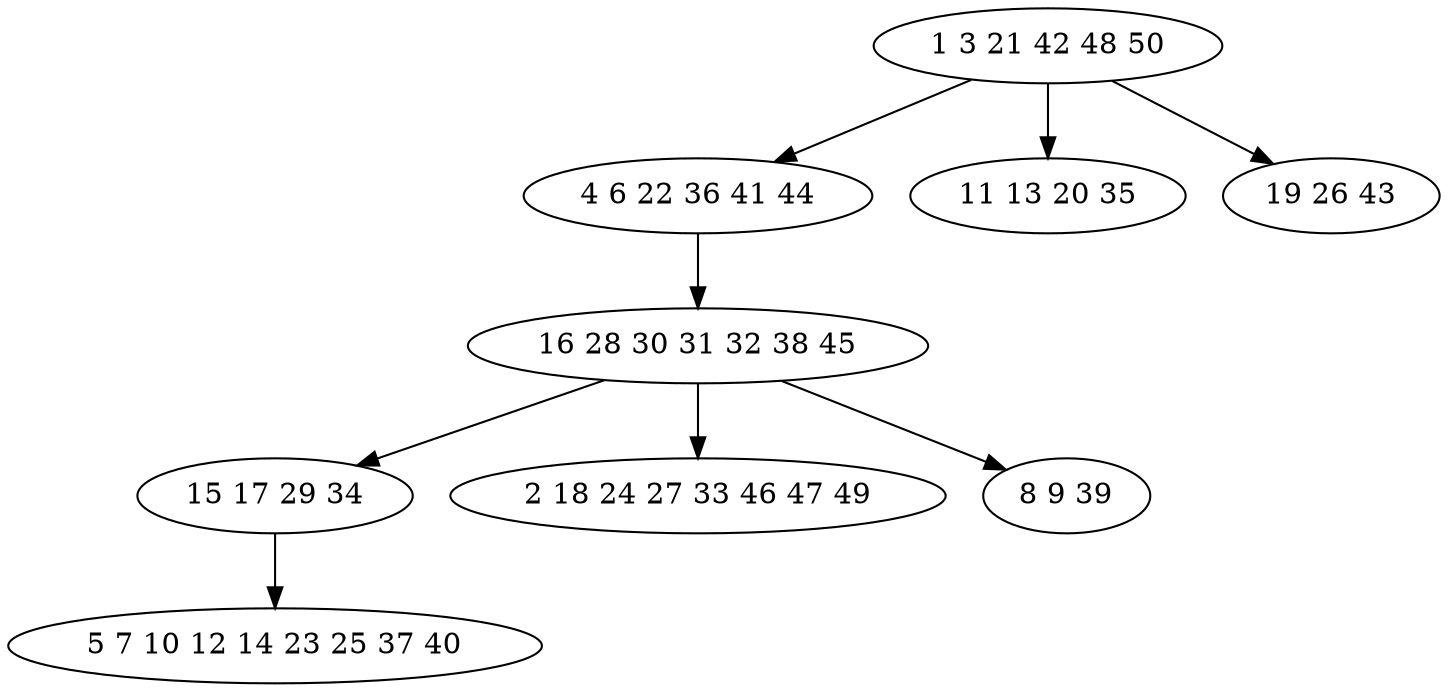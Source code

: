 digraph true_tree {
	"0" -> "1"
	"1" -> "2"
	"2" -> "3"
	"0" -> "4"
	"2" -> "5"
	"2" -> "6"
	"0" -> "7"
	"3" -> "8"
	"0" [label="1 3 21 42 48 50"];
	"1" [label="4 6 22 36 41 44"];
	"2" [label="16 28 30 31 32 38 45"];
	"3" [label="15 17 29 34"];
	"4" [label="11 13 20 35"];
	"5" [label="2 18 24 27 33 46 47 49"];
	"6" [label="8 9 39"];
	"7" [label="19 26 43"];
	"8" [label="5 7 10 12 14 23 25 37 40"];
}
